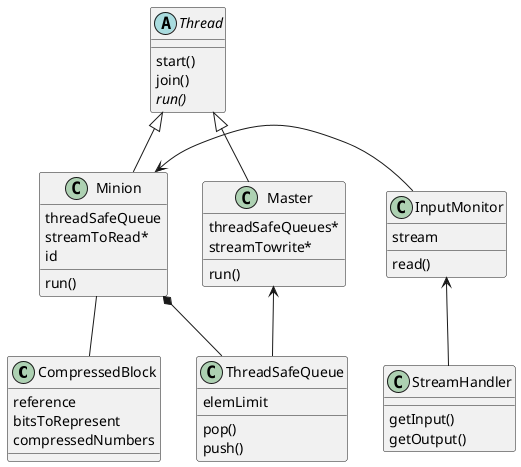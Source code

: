 @startuml
class CompressedBlock {
    reference
    bitsToRepresent
    compressedNumbers
}

abstract class Thread {
    start()
    join()
    {abstract} run()
}

class Minion {
    run()
    threadSafeQueue
    streamToRead*
    id
}

class Master {
    run()
    threadSafeQueues*
    streamTowrite*
}

class ThreadSafeQueue {
    pop()
    push()
    elemLimit
}

class InputMonitor {
    read()
    stream
}

class StreamHandler {
    getInput()
    getOutput()
}

Thread <|-down- Minion
Thread <|-down- Master
Minion *-- ThreadSafeQueue
Master <-- ThreadSafeQueue
Minion -- CompressedBlock
Minion <-right- InputMonitor
InputMonitor <-- StreamHandler

@enduml
